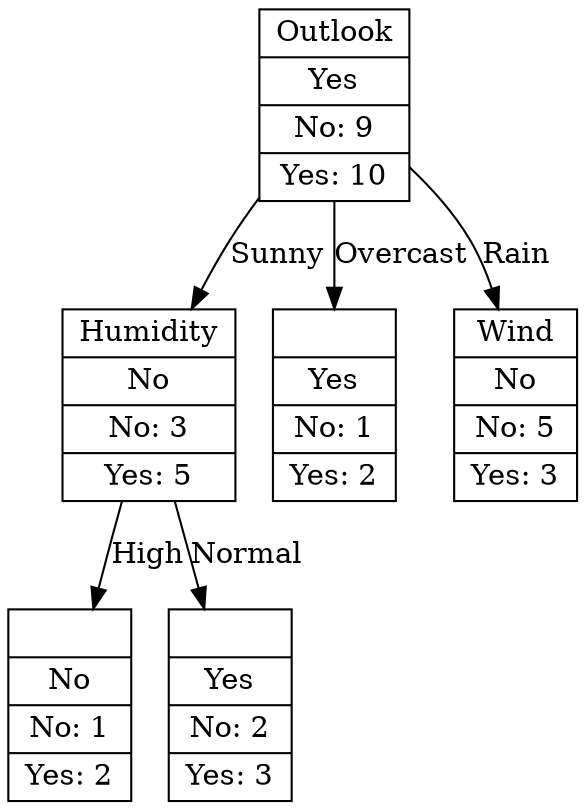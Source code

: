digraph "decision-tree" {
	margin="0,0"
	-2595915506962515537 [label="{Outlook|Yes|No: 9|Yes: 10}" shape=record]
	3052274209391887690 [label="{Humidity|No|No: 3|Yes: 5}" shape=record]
	-2595915506962515537 -> 3052274209391887690 [label=Sunny]
	-1353923240043485119 [label="{|No|No: 1|Yes: 2}" shape=record]
	3052274209391887690 -> -1353923240043485119 [label=High]
	-8791385679140204269 [label="{|Yes|No: 2|Yes: 3}" shape=record]
	3052274209391887690 -> -8791385679140204269 [label=Normal]
	-4519365851157256740 [label="{|Yes|No: 1|Yes: 2}" shape=record]
	-2595915506962515537 -> -4519365851157256740 [label=Overcast]
	3711433595645751506 [label="{Wind|No|No: 5|Yes: 3}" shape=record]
	-2595915506962515537 -> 3711433595645751506 [label=Rain]
}
